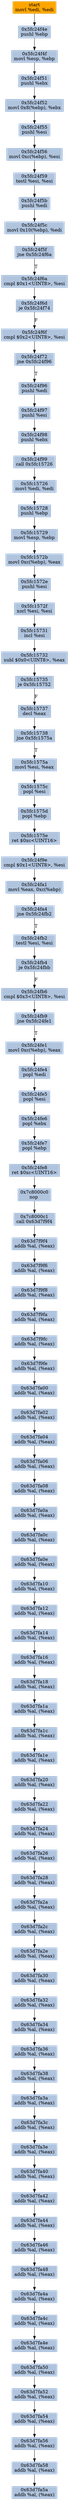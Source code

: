digraph G {
node[shape=rectangle,style=filled,fillcolor=lightsteelblue,color=lightsteelblue]
bgcolor="transparent"
a0x5fc24f4cmovl_edi_edi[label="start\nmovl %edi, %edi",color="lightgrey",fillcolor="orange"];
a0x5fc24f4epushl_ebp[label="0x5fc24f4e\npushl %ebp"];
a0x5fc24f4fmovl_esp_ebp[label="0x5fc24f4f\nmovl %esp, %ebp"];
a0x5fc24f51pushl_ebx[label="0x5fc24f51\npushl %ebx"];
a0x5fc24f52movl_0x8ebp__ebx[label="0x5fc24f52\nmovl 0x8(%ebp), %ebx"];
a0x5fc24f55pushl_esi[label="0x5fc24f55\npushl %esi"];
a0x5fc24f56movl_0xcebp__esi[label="0x5fc24f56\nmovl 0xc(%ebp), %esi"];
a0x5fc24f59testl_esi_esi[label="0x5fc24f59\ntestl %esi, %esi"];
a0x5fc24f5bpushl_edi[label="0x5fc24f5b\npushl %edi"];
a0x5fc24f5cmovl_0x10ebp__edi[label="0x5fc24f5c\nmovl 0x10(%ebp), %edi"];
a0x5fc24f5fjne_0x5fc24f6a[label="0x5fc24f5f\njne 0x5fc24f6a"];
a0x5fc24f6acmpl_0x1UINT8_esi[label="0x5fc24f6a\ncmpl $0x1<UINT8>, %esi"];
a0x5fc24f6dje_0x5fc24f74[label="0x5fc24f6d\nje 0x5fc24f74"];
a0x5fc24f6fcmpl_0x2UINT8_esi[label="0x5fc24f6f\ncmpl $0x2<UINT8>, %esi"];
a0x5fc24f72jne_0x5fc24f96[label="0x5fc24f72\njne 0x5fc24f96"];
a0x5fc24f96pushl_edi[label="0x5fc24f96\npushl %edi"];
a0x5fc24f97pushl_esi[label="0x5fc24f97\npushl %esi"];
a0x5fc24f98pushl_ebx[label="0x5fc24f98\npushl %ebx"];
a0x5fc24f99call_0x5fc15726[label="0x5fc24f99\ncall 0x5fc15726"];
a0x5fc15726movl_edi_edi[label="0x5fc15726\nmovl %edi, %edi"];
a0x5fc15728pushl_ebp[label="0x5fc15728\npushl %ebp"];
a0x5fc15729movl_esp_ebp[label="0x5fc15729\nmovl %esp, %ebp"];
a0x5fc1572bmovl_0xcebp__eax[label="0x5fc1572b\nmovl 0xc(%ebp), %eax"];
a0x5fc1572epushl_esi[label="0x5fc1572e\npushl %esi"];
a0x5fc1572fxorl_esi_esi[label="0x5fc1572f\nxorl %esi, %esi"];
a0x5fc15731incl_esi[label="0x5fc15731\nincl %esi"];
a0x5fc15732subl_0x0UINT8_eax[label="0x5fc15732\nsubl $0x0<UINT8>, %eax"];
a0x5fc15735je_0x5fc15752[label="0x5fc15735\nje 0x5fc15752"];
a0x5fc15737decl_eax[label="0x5fc15737\ndecl %eax"];
a0x5fc15738jne_0x5fc1575a[label="0x5fc15738\njne 0x5fc1575a"];
a0x5fc1575amovl_esi_eax[label="0x5fc1575a\nmovl %esi, %eax"];
a0x5fc1575cpopl_esi[label="0x5fc1575c\npopl %esi"];
a0x5fc1575dpopl_ebp[label="0x5fc1575d\npopl %ebp"];
a0x5fc1575eret_0xcUINT16[label="0x5fc1575e\nret $0xc<UINT16>"];
a0x5fc24f9ecmpl_0x1UINT8_esi[label="0x5fc24f9e\ncmpl $0x1<UINT8>, %esi"];
a0x5fc24fa1movl_eax_0xcebp_[label="0x5fc24fa1\nmovl %eax, 0xc(%ebp)"];
a0x5fc24fa4jne_0x5fc24fb2[label="0x5fc24fa4\njne 0x5fc24fb2"];
a0x5fc24fb2testl_esi_esi[label="0x5fc24fb2\ntestl %esi, %esi"];
a0x5fc24fb4je_0x5fc24fbb[label="0x5fc24fb4\nje 0x5fc24fbb"];
a0x5fc24fb6cmpl_0x3UINT8_esi[label="0x5fc24fb6\ncmpl $0x3<UINT8>, %esi"];
a0x5fc24fb9jne_0x5fc24fe1[label="0x5fc24fb9\njne 0x5fc24fe1"];
a0x5fc24fe1movl_0xcebp__eax[label="0x5fc24fe1\nmovl 0xc(%ebp), %eax"];
a0x5fc24fe4popl_edi[label="0x5fc24fe4\npopl %edi"];
a0x5fc24fe5popl_esi[label="0x5fc24fe5\npopl %esi"];
a0x5fc24fe6popl_ebx[label="0x5fc24fe6\npopl %ebx"];
a0x5fc24fe7popl_ebp[label="0x5fc24fe7\npopl %ebp"];
a0x5fc24fe8ret_0xcUINT16[label="0x5fc24fe8\nret $0xc<UINT16>"];
a0x7c8000c0nop_[label="0x7c8000c0\nnop "];
a0x7c8000c1call_0x63d7f9f4[label="0x7c8000c1\ncall 0x63d7f9f4"];
a0x63d7f9f4addb_al_eax_[label="0x63d7f9f4\naddb %al, (%eax)"];
a0x63d7f9f6addb_al_eax_[label="0x63d7f9f6\naddb %al, (%eax)"];
a0x63d7f9f8addb_al_eax_[label="0x63d7f9f8\naddb %al, (%eax)"];
a0x63d7f9faaddb_al_eax_[label="0x63d7f9fa\naddb %al, (%eax)"];
a0x63d7f9fcaddb_al_eax_[label="0x63d7f9fc\naddb %al, (%eax)"];
a0x63d7f9feaddb_al_eax_[label="0x63d7f9fe\naddb %al, (%eax)"];
a0x63d7fa00addb_al_eax_[label="0x63d7fa00\naddb %al, (%eax)"];
a0x63d7fa02addb_al_eax_[label="0x63d7fa02\naddb %al, (%eax)"];
a0x63d7fa04addb_al_eax_[label="0x63d7fa04\naddb %al, (%eax)"];
a0x63d7fa06addb_al_eax_[label="0x63d7fa06\naddb %al, (%eax)"];
a0x63d7fa08addb_al_eax_[label="0x63d7fa08\naddb %al, (%eax)"];
a0x63d7fa0aaddb_al_eax_[label="0x63d7fa0a\naddb %al, (%eax)"];
a0x63d7fa0caddb_al_eax_[label="0x63d7fa0c\naddb %al, (%eax)"];
a0x63d7fa0eaddb_al_eax_[label="0x63d7fa0e\naddb %al, (%eax)"];
a0x63d7fa10addb_al_eax_[label="0x63d7fa10\naddb %al, (%eax)"];
a0x63d7fa12addb_al_eax_[label="0x63d7fa12\naddb %al, (%eax)"];
a0x63d7fa14addb_al_eax_[label="0x63d7fa14\naddb %al, (%eax)"];
a0x63d7fa16addb_al_eax_[label="0x63d7fa16\naddb %al, (%eax)"];
a0x63d7fa18addb_al_eax_[label="0x63d7fa18\naddb %al, (%eax)"];
a0x63d7fa1aaddb_al_eax_[label="0x63d7fa1a\naddb %al, (%eax)"];
a0x63d7fa1caddb_al_eax_[label="0x63d7fa1c\naddb %al, (%eax)"];
a0x63d7fa1eaddb_al_eax_[label="0x63d7fa1e\naddb %al, (%eax)"];
a0x63d7fa20addb_al_eax_[label="0x63d7fa20\naddb %al, (%eax)"];
a0x63d7fa22addb_al_eax_[label="0x63d7fa22\naddb %al, (%eax)"];
a0x63d7fa24addb_al_eax_[label="0x63d7fa24\naddb %al, (%eax)"];
a0x63d7fa26addb_al_eax_[label="0x63d7fa26\naddb %al, (%eax)"];
a0x63d7fa28addb_al_eax_[label="0x63d7fa28\naddb %al, (%eax)"];
a0x63d7fa2aaddb_al_eax_[label="0x63d7fa2a\naddb %al, (%eax)"];
a0x63d7fa2caddb_al_eax_[label="0x63d7fa2c\naddb %al, (%eax)"];
a0x63d7fa2eaddb_al_eax_[label="0x63d7fa2e\naddb %al, (%eax)"];
a0x63d7fa30addb_al_eax_[label="0x63d7fa30\naddb %al, (%eax)"];
a0x63d7fa32addb_al_eax_[label="0x63d7fa32\naddb %al, (%eax)"];
a0x63d7fa34addb_al_eax_[label="0x63d7fa34\naddb %al, (%eax)"];
a0x63d7fa36addb_al_eax_[label="0x63d7fa36\naddb %al, (%eax)"];
a0x63d7fa38addb_al_eax_[label="0x63d7fa38\naddb %al, (%eax)"];
a0x63d7fa3aaddb_al_eax_[label="0x63d7fa3a\naddb %al, (%eax)"];
a0x63d7fa3caddb_al_eax_[label="0x63d7fa3c\naddb %al, (%eax)"];
a0x63d7fa3eaddb_al_eax_[label="0x63d7fa3e\naddb %al, (%eax)"];
a0x63d7fa40addb_al_eax_[label="0x63d7fa40\naddb %al, (%eax)"];
a0x63d7fa42addb_al_eax_[label="0x63d7fa42\naddb %al, (%eax)"];
a0x63d7fa44addb_al_eax_[label="0x63d7fa44\naddb %al, (%eax)"];
a0x63d7fa46addb_al_eax_[label="0x63d7fa46\naddb %al, (%eax)"];
a0x63d7fa48addb_al_eax_[label="0x63d7fa48\naddb %al, (%eax)"];
a0x63d7fa4aaddb_al_eax_[label="0x63d7fa4a\naddb %al, (%eax)"];
a0x63d7fa4caddb_al_eax_[label="0x63d7fa4c\naddb %al, (%eax)"];
a0x63d7fa4eaddb_al_eax_[label="0x63d7fa4e\naddb %al, (%eax)"];
a0x63d7fa50addb_al_eax_[label="0x63d7fa50\naddb %al, (%eax)"];
a0x63d7fa52addb_al_eax_[label="0x63d7fa52\naddb %al, (%eax)"];
a0x63d7fa54addb_al_eax_[label="0x63d7fa54\naddb %al, (%eax)"];
a0x63d7fa56addb_al_eax_[label="0x63d7fa56\naddb %al, (%eax)"];
a0x63d7fa58addb_al_eax_[label="0x63d7fa58\naddb %al, (%eax)"];
a0x63d7fa5aaddb_al_eax_[label="0x63d7fa5a\naddb %al, (%eax)"];
a0x5fc24f4cmovl_edi_edi -> a0x5fc24f4epushl_ebp [color="#000000"];
a0x5fc24f4epushl_ebp -> a0x5fc24f4fmovl_esp_ebp [color="#000000"];
a0x5fc24f4fmovl_esp_ebp -> a0x5fc24f51pushl_ebx [color="#000000"];
a0x5fc24f51pushl_ebx -> a0x5fc24f52movl_0x8ebp__ebx [color="#000000"];
a0x5fc24f52movl_0x8ebp__ebx -> a0x5fc24f55pushl_esi [color="#000000"];
a0x5fc24f55pushl_esi -> a0x5fc24f56movl_0xcebp__esi [color="#000000"];
a0x5fc24f56movl_0xcebp__esi -> a0x5fc24f59testl_esi_esi [color="#000000"];
a0x5fc24f59testl_esi_esi -> a0x5fc24f5bpushl_edi [color="#000000"];
a0x5fc24f5bpushl_edi -> a0x5fc24f5cmovl_0x10ebp__edi [color="#000000"];
a0x5fc24f5cmovl_0x10ebp__edi -> a0x5fc24f5fjne_0x5fc24f6a [color="#000000"];
a0x5fc24f5fjne_0x5fc24f6a -> a0x5fc24f6acmpl_0x1UINT8_esi [color="#000000",label="T"];
a0x5fc24f6acmpl_0x1UINT8_esi -> a0x5fc24f6dje_0x5fc24f74 [color="#000000"];
a0x5fc24f6dje_0x5fc24f74 -> a0x5fc24f6fcmpl_0x2UINT8_esi [color="#000000",label="F"];
a0x5fc24f6fcmpl_0x2UINT8_esi -> a0x5fc24f72jne_0x5fc24f96 [color="#000000"];
a0x5fc24f72jne_0x5fc24f96 -> a0x5fc24f96pushl_edi [color="#000000",label="T"];
a0x5fc24f96pushl_edi -> a0x5fc24f97pushl_esi [color="#000000"];
a0x5fc24f97pushl_esi -> a0x5fc24f98pushl_ebx [color="#000000"];
a0x5fc24f98pushl_ebx -> a0x5fc24f99call_0x5fc15726 [color="#000000"];
a0x5fc24f99call_0x5fc15726 -> a0x5fc15726movl_edi_edi [color="#000000"];
a0x5fc15726movl_edi_edi -> a0x5fc15728pushl_ebp [color="#000000"];
a0x5fc15728pushl_ebp -> a0x5fc15729movl_esp_ebp [color="#000000"];
a0x5fc15729movl_esp_ebp -> a0x5fc1572bmovl_0xcebp__eax [color="#000000"];
a0x5fc1572bmovl_0xcebp__eax -> a0x5fc1572epushl_esi [color="#000000"];
a0x5fc1572epushl_esi -> a0x5fc1572fxorl_esi_esi [color="#000000"];
a0x5fc1572fxorl_esi_esi -> a0x5fc15731incl_esi [color="#000000"];
a0x5fc15731incl_esi -> a0x5fc15732subl_0x0UINT8_eax [color="#000000"];
a0x5fc15732subl_0x0UINT8_eax -> a0x5fc15735je_0x5fc15752 [color="#000000"];
a0x5fc15735je_0x5fc15752 -> a0x5fc15737decl_eax [color="#000000",label="F"];
a0x5fc15737decl_eax -> a0x5fc15738jne_0x5fc1575a [color="#000000"];
a0x5fc15738jne_0x5fc1575a -> a0x5fc1575amovl_esi_eax [color="#000000",label="T"];
a0x5fc1575amovl_esi_eax -> a0x5fc1575cpopl_esi [color="#000000"];
a0x5fc1575cpopl_esi -> a0x5fc1575dpopl_ebp [color="#000000"];
a0x5fc1575dpopl_ebp -> a0x5fc1575eret_0xcUINT16 [color="#000000"];
a0x5fc1575eret_0xcUINT16 -> a0x5fc24f9ecmpl_0x1UINT8_esi [color="#000000"];
a0x5fc24f9ecmpl_0x1UINT8_esi -> a0x5fc24fa1movl_eax_0xcebp_ [color="#000000"];
a0x5fc24fa1movl_eax_0xcebp_ -> a0x5fc24fa4jne_0x5fc24fb2 [color="#000000"];
a0x5fc24fa4jne_0x5fc24fb2 -> a0x5fc24fb2testl_esi_esi [color="#000000",label="T"];
a0x5fc24fb2testl_esi_esi -> a0x5fc24fb4je_0x5fc24fbb [color="#000000"];
a0x5fc24fb4je_0x5fc24fbb -> a0x5fc24fb6cmpl_0x3UINT8_esi [color="#000000",label="F"];
a0x5fc24fb6cmpl_0x3UINT8_esi -> a0x5fc24fb9jne_0x5fc24fe1 [color="#000000"];
a0x5fc24fb9jne_0x5fc24fe1 -> a0x5fc24fe1movl_0xcebp__eax [color="#000000",label="T"];
a0x5fc24fe1movl_0xcebp__eax -> a0x5fc24fe4popl_edi [color="#000000"];
a0x5fc24fe4popl_edi -> a0x5fc24fe5popl_esi [color="#000000"];
a0x5fc24fe5popl_esi -> a0x5fc24fe6popl_ebx [color="#000000"];
a0x5fc24fe6popl_ebx -> a0x5fc24fe7popl_ebp [color="#000000"];
a0x5fc24fe7popl_ebp -> a0x5fc24fe8ret_0xcUINT16 [color="#000000"];
a0x5fc24fe8ret_0xcUINT16 -> a0x7c8000c0nop_ [color="#000000"];
a0x7c8000c0nop_ -> a0x7c8000c1call_0x63d7f9f4 [color="#000000"];
a0x7c8000c1call_0x63d7f9f4 -> a0x63d7f9f4addb_al_eax_ [color="#000000"];
a0x63d7f9f4addb_al_eax_ -> a0x63d7f9f6addb_al_eax_ [color="#000000"];
a0x63d7f9f6addb_al_eax_ -> a0x63d7f9f8addb_al_eax_ [color="#000000"];
a0x63d7f9f8addb_al_eax_ -> a0x63d7f9faaddb_al_eax_ [color="#000000"];
a0x63d7f9faaddb_al_eax_ -> a0x63d7f9fcaddb_al_eax_ [color="#000000"];
a0x63d7f9fcaddb_al_eax_ -> a0x63d7f9feaddb_al_eax_ [color="#000000"];
a0x63d7f9feaddb_al_eax_ -> a0x63d7fa00addb_al_eax_ [color="#000000"];
a0x63d7fa00addb_al_eax_ -> a0x63d7fa02addb_al_eax_ [color="#000000"];
a0x63d7fa02addb_al_eax_ -> a0x63d7fa04addb_al_eax_ [color="#000000"];
a0x63d7fa04addb_al_eax_ -> a0x63d7fa06addb_al_eax_ [color="#000000"];
a0x63d7fa06addb_al_eax_ -> a0x63d7fa08addb_al_eax_ [color="#000000"];
a0x63d7fa08addb_al_eax_ -> a0x63d7fa0aaddb_al_eax_ [color="#000000"];
a0x63d7fa0aaddb_al_eax_ -> a0x63d7fa0caddb_al_eax_ [color="#000000"];
a0x63d7fa0caddb_al_eax_ -> a0x63d7fa0eaddb_al_eax_ [color="#000000"];
a0x63d7fa0eaddb_al_eax_ -> a0x63d7fa10addb_al_eax_ [color="#000000"];
a0x63d7fa10addb_al_eax_ -> a0x63d7fa12addb_al_eax_ [color="#000000"];
a0x63d7fa12addb_al_eax_ -> a0x63d7fa14addb_al_eax_ [color="#000000"];
a0x63d7fa14addb_al_eax_ -> a0x63d7fa16addb_al_eax_ [color="#000000"];
a0x63d7fa16addb_al_eax_ -> a0x63d7fa18addb_al_eax_ [color="#000000"];
a0x63d7fa18addb_al_eax_ -> a0x63d7fa1aaddb_al_eax_ [color="#000000"];
a0x63d7fa1aaddb_al_eax_ -> a0x63d7fa1caddb_al_eax_ [color="#000000"];
a0x63d7fa1caddb_al_eax_ -> a0x63d7fa1eaddb_al_eax_ [color="#000000"];
a0x63d7fa1eaddb_al_eax_ -> a0x63d7fa20addb_al_eax_ [color="#000000"];
a0x63d7fa20addb_al_eax_ -> a0x63d7fa22addb_al_eax_ [color="#000000"];
a0x63d7fa22addb_al_eax_ -> a0x63d7fa24addb_al_eax_ [color="#000000"];
a0x63d7fa24addb_al_eax_ -> a0x63d7fa26addb_al_eax_ [color="#000000"];
a0x63d7fa26addb_al_eax_ -> a0x63d7fa28addb_al_eax_ [color="#000000"];
a0x63d7fa28addb_al_eax_ -> a0x63d7fa2aaddb_al_eax_ [color="#000000"];
a0x63d7fa2aaddb_al_eax_ -> a0x63d7fa2caddb_al_eax_ [color="#000000"];
a0x63d7fa2caddb_al_eax_ -> a0x63d7fa2eaddb_al_eax_ [color="#000000"];
a0x63d7fa2eaddb_al_eax_ -> a0x63d7fa30addb_al_eax_ [color="#000000"];
a0x63d7fa30addb_al_eax_ -> a0x63d7fa32addb_al_eax_ [color="#000000"];
a0x63d7fa32addb_al_eax_ -> a0x63d7fa34addb_al_eax_ [color="#000000"];
a0x63d7fa34addb_al_eax_ -> a0x63d7fa36addb_al_eax_ [color="#000000"];
a0x63d7fa36addb_al_eax_ -> a0x63d7fa38addb_al_eax_ [color="#000000"];
a0x63d7fa38addb_al_eax_ -> a0x63d7fa3aaddb_al_eax_ [color="#000000"];
a0x63d7fa3aaddb_al_eax_ -> a0x63d7fa3caddb_al_eax_ [color="#000000"];
a0x63d7fa3caddb_al_eax_ -> a0x63d7fa3eaddb_al_eax_ [color="#000000"];
a0x63d7fa3eaddb_al_eax_ -> a0x63d7fa40addb_al_eax_ [color="#000000"];
a0x63d7fa40addb_al_eax_ -> a0x63d7fa42addb_al_eax_ [color="#000000"];
a0x63d7fa42addb_al_eax_ -> a0x63d7fa44addb_al_eax_ [color="#000000"];
a0x63d7fa44addb_al_eax_ -> a0x63d7fa46addb_al_eax_ [color="#000000"];
a0x63d7fa46addb_al_eax_ -> a0x63d7fa48addb_al_eax_ [color="#000000"];
a0x63d7fa48addb_al_eax_ -> a0x63d7fa4aaddb_al_eax_ [color="#000000"];
a0x63d7fa4aaddb_al_eax_ -> a0x63d7fa4caddb_al_eax_ [color="#000000"];
a0x63d7fa4caddb_al_eax_ -> a0x63d7fa4eaddb_al_eax_ [color="#000000"];
a0x63d7fa4eaddb_al_eax_ -> a0x63d7fa50addb_al_eax_ [color="#000000"];
a0x63d7fa50addb_al_eax_ -> a0x63d7fa52addb_al_eax_ [color="#000000"];
a0x63d7fa52addb_al_eax_ -> a0x63d7fa54addb_al_eax_ [color="#000000"];
a0x63d7fa54addb_al_eax_ -> a0x63d7fa56addb_al_eax_ [color="#000000"];
a0x63d7fa56addb_al_eax_ -> a0x63d7fa58addb_al_eax_ [color="#000000"];
a0x63d7fa58addb_al_eax_ -> a0x63d7fa5aaddb_al_eax_ [color="#000000"];
}
